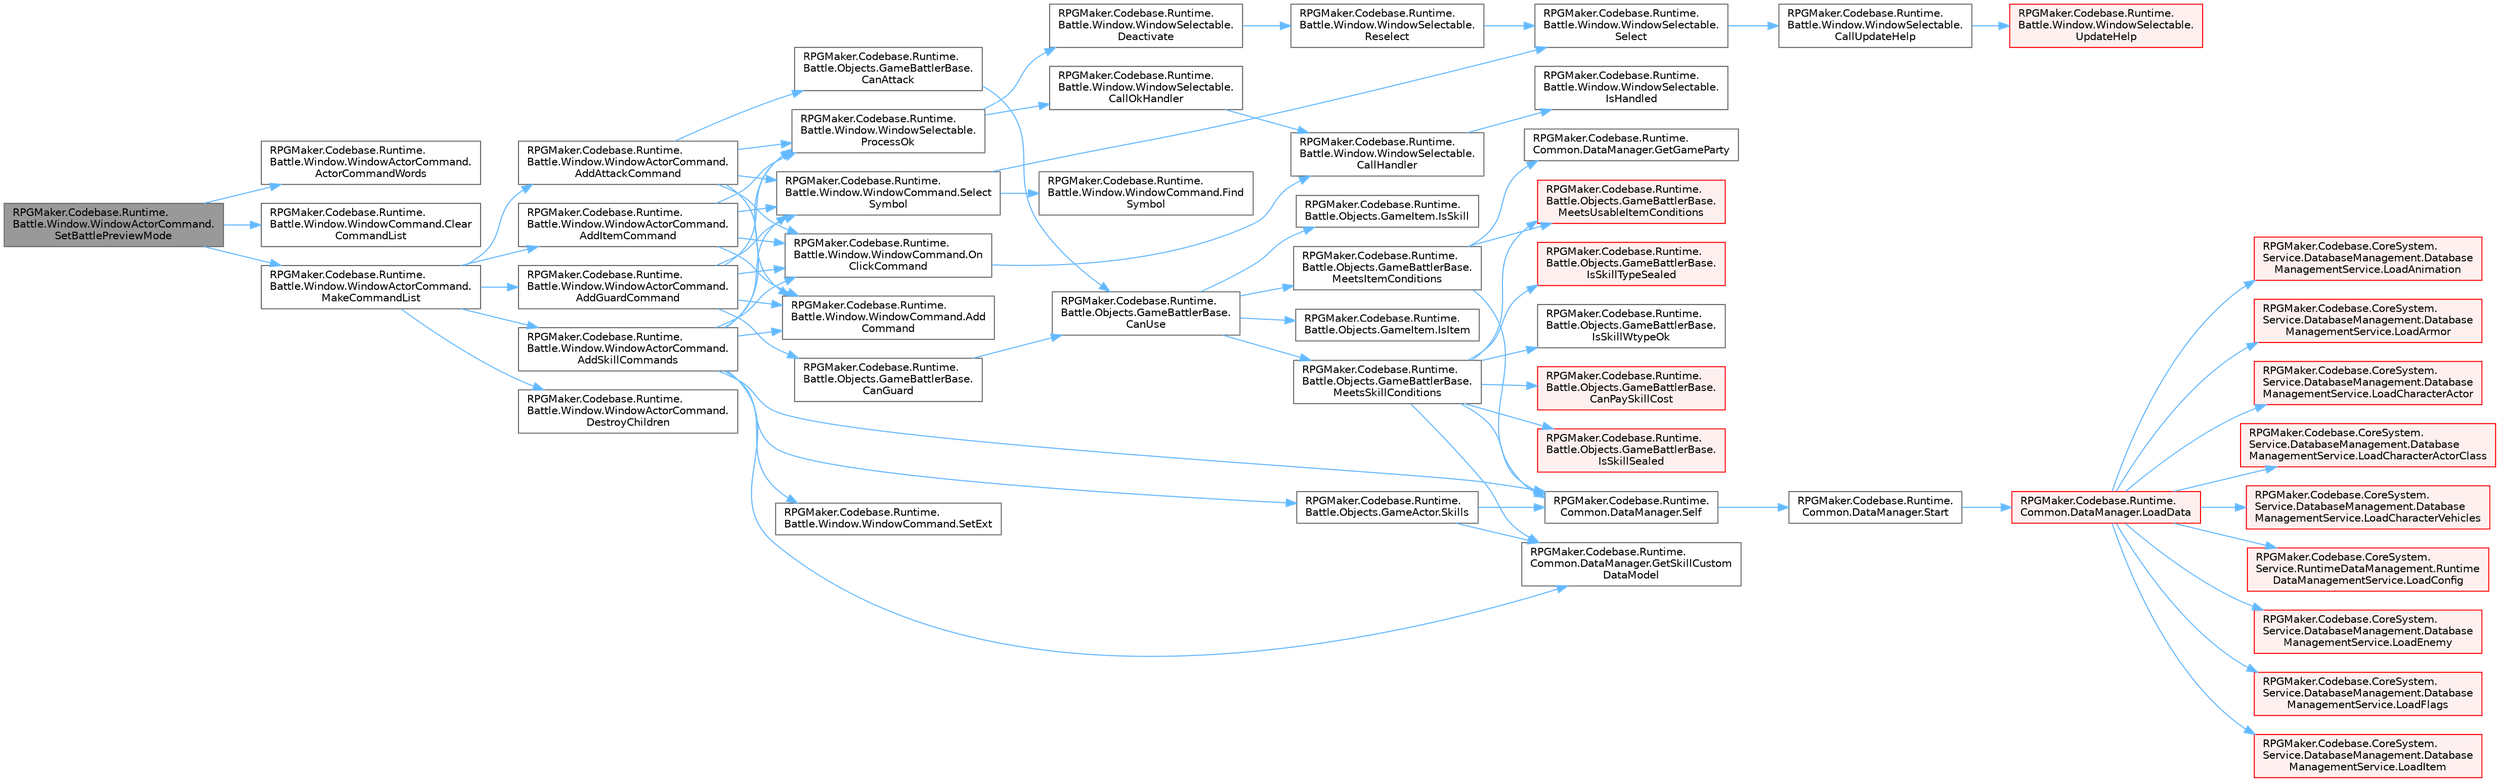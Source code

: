 digraph "RPGMaker.Codebase.Runtime.Battle.Window.WindowActorCommand.SetBattlePreviewMode"
{
 // LATEX_PDF_SIZE
  bgcolor="transparent";
  edge [fontname=Helvetica,fontsize=10,labelfontname=Helvetica,labelfontsize=10];
  node [fontname=Helvetica,fontsize=10,shape=box,height=0.2,width=0.4];
  rankdir="LR";
  Node1 [id="Node000001",label="RPGMaker.Codebase.Runtime.\lBattle.Window.WindowActorCommand.\lSetBattlePreviewMode",height=0.2,width=0.4,color="gray40", fillcolor="grey60", style="filled", fontcolor="black",tooltip=" "];
  Node1 -> Node2 [id="edge1_Node000001_Node000002",color="steelblue1",style="solid",tooltip=" "];
  Node2 [id="Node000002",label="RPGMaker.Codebase.Runtime.\lBattle.Window.WindowActorCommand.\lActorCommandWords",height=0.2,width=0.4,color="grey40", fillcolor="white", style="filled",URL="$d3/d67/class_r_p_g_maker_1_1_codebase_1_1_runtime_1_1_battle_1_1_window_1_1_window_actor_command.html#a53b27251a4f38b86e2caf105a5e1517a",tooltip="各コマンドのローカライズ"];
  Node1 -> Node3 [id="edge2_Node000001_Node000003",color="steelblue1",style="solid",tooltip=" "];
  Node3 [id="Node000003",label="RPGMaker.Codebase.Runtime.\lBattle.Window.WindowCommand.Clear\lCommandList",height=0.2,width=0.4,color="grey40", fillcolor="white", style="filled",URL="$da/dbf/class_r_p_g_maker_1_1_codebase_1_1_runtime_1_1_battle_1_1_window_1_1_window_command.html#a6ac9575656a559581c0b10a0c50d8bbd",tooltip="リストの初期化"];
  Node1 -> Node4 [id="edge3_Node000001_Node000004",color="steelblue1",style="solid",tooltip=" "];
  Node4 [id="Node000004",label="RPGMaker.Codebase.Runtime.\lBattle.Window.WindowActorCommand.\lMakeCommandList",height=0.2,width=0.4,color="grey40", fillcolor="white", style="filled",URL="$d3/d67/class_r_p_g_maker_1_1_codebase_1_1_runtime_1_1_battle_1_1_window_1_1_window_actor_command.html#a298dd0d3f28c993adc12e6822748ec38",tooltip="メニューに全項目を追加。 個々の追加は addCommand で行っている"];
  Node4 -> Node5 [id="edge4_Node000004_Node000005",color="steelblue1",style="solid",tooltip=" "];
  Node5 [id="Node000005",label="RPGMaker.Codebase.Runtime.\lBattle.Window.WindowActorCommand.\lAddAttackCommand",height=0.2,width=0.4,color="grey40", fillcolor="white", style="filled",URL="$d3/d67/class_r_p_g_maker_1_1_codebase_1_1_runtime_1_1_battle_1_1_window_1_1_window_actor_command.html#a4ef3db7e9a38abc4427af10ec572647c",tooltip="[攻撃]コマンドを追加"];
  Node5 -> Node6 [id="edge5_Node000005_Node000006",color="steelblue1",style="solid",tooltip=" "];
  Node6 [id="Node000006",label="RPGMaker.Codebase.Runtime.\lBattle.Window.WindowCommand.Add\lCommand",height=0.2,width=0.4,color="grey40", fillcolor="white", style="filled",URL="$da/dbf/class_r_p_g_maker_1_1_codebase_1_1_runtime_1_1_battle_1_1_window_1_1_window_command.html#abd566544a9cf1fdbd322268f349b39f2",tooltip="コマンド項目を追加"];
  Node5 -> Node7 [id="edge6_Node000005_Node000007",color="steelblue1",style="solid",tooltip=" "];
  Node7 [id="Node000007",label="RPGMaker.Codebase.Runtime.\lBattle.Objects.GameBattlerBase.\lCanAttack",height=0.2,width=0.4,color="grey40", fillcolor="white", style="filled",URL="$d2/d70/class_r_p_g_maker_1_1_codebase_1_1_runtime_1_1_battle_1_1_objects_1_1_game_battler_base.html#aa21664f3457c012e9d770746f30de3c8",tooltip="攻撃可能か"];
  Node7 -> Node8 [id="edge7_Node000007_Node000008",color="steelblue1",style="solid",tooltip=" "];
  Node8 [id="Node000008",label="RPGMaker.Codebase.Runtime.\lBattle.Objects.GameBattlerBase.\lCanUse",height=0.2,width=0.4,color="grey40", fillcolor="white", style="filled",URL="$d2/d70/class_r_p_g_maker_1_1_codebase_1_1_runtime_1_1_battle_1_1_objects_1_1_game_battler_base.html#a02180d1225721cb4f62f9cb6943a6862",tooltip="指定アイテムを使用可能か"];
  Node8 -> Node9 [id="edge8_Node000008_Node000009",color="steelblue1",style="solid",tooltip=" "];
  Node9 [id="Node000009",label="RPGMaker.Codebase.Runtime.\lBattle.Objects.GameItem.IsItem",height=0.2,width=0.4,color="grey40", fillcolor="white", style="filled",URL="$df/d31/class_r_p_g_maker_1_1_codebase_1_1_runtime_1_1_battle_1_1_objects_1_1_game_item.html#a35f76cfeaf6620da70f61d673ea7b817",tooltip="アイテムか"];
  Node8 -> Node10 [id="edge9_Node000008_Node000010",color="steelblue1",style="solid",tooltip=" "];
  Node10 [id="Node000010",label="RPGMaker.Codebase.Runtime.\lBattle.Objects.GameItem.IsSkill",height=0.2,width=0.4,color="grey40", fillcolor="white", style="filled",URL="$df/d31/class_r_p_g_maker_1_1_codebase_1_1_runtime_1_1_battle_1_1_objects_1_1_game_item.html#a8e1283e04e639debbf8bcf88527b5b71",tooltip="スキルか"];
  Node8 -> Node11 [id="edge10_Node000008_Node000011",color="steelblue1",style="solid",tooltip=" "];
  Node11 [id="Node000011",label="RPGMaker.Codebase.Runtime.\lBattle.Objects.GameBattlerBase.\lMeetsItemConditions",height=0.2,width=0.4,color="grey40", fillcolor="white", style="filled",URL="$d2/d70/class_r_p_g_maker_1_1_codebase_1_1_runtime_1_1_battle_1_1_objects_1_1_game_battler_base.html#ae73db2a04b164222bb70e03d357761d8",tooltip="指定アイテムが使用可能か"];
  Node11 -> Node12 [id="edge11_Node000011_Node000012",color="steelblue1",style="solid",tooltip=" "];
  Node12 [id="Node000012",label="RPGMaker.Codebase.Runtime.\lCommon.DataManager.GetGameParty",height=0.2,width=0.4,color="grey40", fillcolor="white", style="filled",URL="$d5/d08/class_r_p_g_maker_1_1_codebase_1_1_runtime_1_1_common_1_1_data_manager.html#a51ad2669c15aba611fa704eb84001f8c",tooltip=" "];
  Node11 -> Node13 [id="edge12_Node000011_Node000013",color="steelblue1",style="solid",tooltip=" "];
  Node13 [id="Node000013",label="RPGMaker.Codebase.Runtime.\lBattle.Objects.GameBattlerBase.\lMeetsUsableItemConditions",height=0.2,width=0.4,color="red", fillcolor="#FFF0F0", style="filled",URL="$d2/d70/class_r_p_g_maker_1_1_codebase_1_1_runtime_1_1_battle_1_1_objects_1_1_game_battler_base.html#aeffeda8e6cb625d746a8229ae5a7ff9f",tooltip="指定アイテムが使用可能か"];
  Node11 -> Node19 [id="edge13_Node000011_Node000019",color="steelblue1",style="solid",tooltip=" "];
  Node19 [id="Node000019",label="RPGMaker.Codebase.Runtime.\lCommon.DataManager.Self",height=0.2,width=0.4,color="grey40", fillcolor="white", style="filled",URL="$d5/d08/class_r_p_g_maker_1_1_codebase_1_1_runtime_1_1_common_1_1_data_manager.html#a8f0a40fd71fe0a873d1905e106299934",tooltip=" "];
  Node19 -> Node20 [id="edge14_Node000019_Node000020",color="steelblue1",style="solid",tooltip=" "];
  Node20 [id="Node000020",label="RPGMaker.Codebase.Runtime.\lCommon.DataManager.Start",height=0.2,width=0.4,color="grey40", fillcolor="white", style="filled",URL="$d5/d08/class_r_p_g_maker_1_1_codebase_1_1_runtime_1_1_common_1_1_data_manager.html#ace8f5b29b336a071e6383ecdbe0f85c5",tooltip=" "];
  Node20 -> Node21 [id="edge15_Node000020_Node000021",color="steelblue1",style="solid",tooltip=" "];
  Node21 [id="Node000021",label="RPGMaker.Codebase.Runtime.\lCommon.DataManager.LoadData",height=0.2,width=0.4,color="red", fillcolor="#FFF0F0", style="filled",URL="$d5/d08/class_r_p_g_maker_1_1_codebase_1_1_runtime_1_1_common_1_1_data_manager.html#a42e1175b0a1dc3a225503e007043dc86",tooltip=" "];
  Node21 -> Node22 [id="edge16_Node000021_Node000022",color="steelblue1",style="solid",tooltip=" "];
  Node22 [id="Node000022",label="RPGMaker.Codebase.CoreSystem.\lService.DatabaseManagement.Database\lManagementService.LoadAnimation",height=0.2,width=0.4,color="red", fillcolor="#FFF0F0", style="filled",URL="$db/db0/class_r_p_g_maker_1_1_codebase_1_1_core_system_1_1_service_1_1_database_management_1_1_database_management_service.html#a24090092bb5f0e3f1a7f6d136a10cd22",tooltip="😁 アニメーション読込"];
  Node21 -> Node24 [id="edge17_Node000021_Node000024",color="steelblue1",style="solid",tooltip=" "];
  Node24 [id="Node000024",label="RPGMaker.Codebase.CoreSystem.\lService.DatabaseManagement.Database\lManagementService.LoadArmor",height=0.2,width=0.4,color="red", fillcolor="#FFF0F0", style="filled",URL="$db/db0/class_r_p_g_maker_1_1_codebase_1_1_core_system_1_1_service_1_1_database_management_1_1_database_management_service.html#aa2e210bbbaf85d6ed1f74aa1170b786a",tooltip="😁 防具読込"];
  Node21 -> Node26 [id="edge18_Node000021_Node000026",color="steelblue1",style="solid",tooltip=" "];
  Node26 [id="Node000026",label="RPGMaker.Codebase.CoreSystem.\lService.DatabaseManagement.Database\lManagementService.LoadCharacterActor",height=0.2,width=0.4,color="red", fillcolor="#FFF0F0", style="filled",URL="$db/db0/class_r_p_g_maker_1_1_codebase_1_1_core_system_1_1_service_1_1_database_management_1_1_database_management_service.html#afa56ff9a916ba5265719f6be7f2330e2",tooltip="😁 キャラクター・アクター読込"];
  Node21 -> Node28 [id="edge19_Node000021_Node000028",color="steelblue1",style="solid",tooltip=" "];
  Node28 [id="Node000028",label="RPGMaker.Codebase.CoreSystem.\lService.DatabaseManagement.Database\lManagementService.LoadCharacterActorClass",height=0.2,width=0.4,color="red", fillcolor="#FFF0F0", style="filled",URL="$db/db0/class_r_p_g_maker_1_1_codebase_1_1_core_system_1_1_service_1_1_database_management_1_1_database_management_service.html#a83d7b02d93737cf99a9e1b670f8fe4ea",tooltip="😁 キャラクター・アクター・クラス読込"];
  Node21 -> Node30 [id="edge20_Node000021_Node000030",color="steelblue1",style="solid",tooltip=" "];
  Node30 [id="Node000030",label="RPGMaker.Codebase.CoreSystem.\lService.DatabaseManagement.Database\lManagementService.LoadCharacterVehicles",height=0.2,width=0.4,color="red", fillcolor="#FFF0F0", style="filled",URL="$db/db0/class_r_p_g_maker_1_1_codebase_1_1_core_system_1_1_service_1_1_database_management_1_1_database_management_service.html#a0b003a876f01ec9a754241a3df3836fc",tooltip="😁 キャラクターの乗り物読込"];
  Node21 -> Node32 [id="edge21_Node000021_Node000032",color="steelblue1",style="solid",tooltip=" "];
  Node32 [id="Node000032",label="RPGMaker.Codebase.CoreSystem.\lService.RuntimeDataManagement.Runtime\lDataManagementService.LoadConfig",height=0.2,width=0.4,color="red", fillcolor="#FFF0F0", style="filled",URL="$db/d7b/class_r_p_g_maker_1_1_codebase_1_1_core_system_1_1_service_1_1_runtime_data_management_1_1_runtime_data_management_service.html#a5d406eddf4f7129bc0a84639c9bffcbd",tooltip="😁 設定読込"];
  Node21 -> Node34 [id="edge22_Node000021_Node000034",color="steelblue1",style="solid",tooltip=" "];
  Node34 [id="Node000034",label="RPGMaker.Codebase.CoreSystem.\lService.DatabaseManagement.Database\lManagementService.LoadEnemy",height=0.2,width=0.4,color="red", fillcolor="#FFF0F0", style="filled",URL="$db/db0/class_r_p_g_maker_1_1_codebase_1_1_core_system_1_1_service_1_1_database_management_1_1_database_management_service.html#a56946e6c58a5ec0f4641533476d5982c",tooltip="😁 敵読込"];
  Node21 -> Node36 [id="edge23_Node000021_Node000036",color="steelblue1",style="solid",tooltip=" "];
  Node36 [id="Node000036",label="RPGMaker.Codebase.CoreSystem.\lService.DatabaseManagement.Database\lManagementService.LoadFlags",height=0.2,width=0.4,color="red", fillcolor="#FFF0F0", style="filled",URL="$db/db0/class_r_p_g_maker_1_1_codebase_1_1_core_system_1_1_service_1_1_database_management_1_1_database_management_service.html#a5eb2954667a7f994c25194d12c5a2602",tooltip="😁 フラグ読込"];
  Node21 -> Node40 [id="edge24_Node000021_Node000040",color="steelblue1",style="solid",tooltip=" "];
  Node40 [id="Node000040",label="RPGMaker.Codebase.CoreSystem.\lService.DatabaseManagement.Database\lManagementService.LoadItem",height=0.2,width=0.4,color="red", fillcolor="#FFF0F0", style="filled",URL="$db/db0/class_r_p_g_maker_1_1_codebase_1_1_core_system_1_1_service_1_1_database_management_1_1_database_management_service.html#a0447e9903c05f13e630c3523647e80a4",tooltip="😁 アイテム読込"];
  Node8 -> Node57 [id="edge25_Node000008_Node000057",color="steelblue1",style="solid",tooltip=" "];
  Node57 [id="Node000057",label="RPGMaker.Codebase.Runtime.\lBattle.Objects.GameBattlerBase.\lMeetsSkillConditions",height=0.2,width=0.4,color="grey40", fillcolor="white", style="filled",URL="$d2/d70/class_r_p_g_maker_1_1_codebase_1_1_runtime_1_1_battle_1_1_objects_1_1_game_battler_base.html#a90ef6e10bb3853b21d99011a91532be5",tooltip="指定スキルを使用可能か"];
  Node57 -> Node58 [id="edge26_Node000057_Node000058",color="steelblue1",style="solid",tooltip=" "];
  Node58 [id="Node000058",label="RPGMaker.Codebase.Runtime.\lBattle.Objects.GameBattlerBase.\lCanPaySkillCost",height=0.2,width=0.4,color="red", fillcolor="#FFF0F0", style="filled",URL="$d2/d70/class_r_p_g_maker_1_1_codebase_1_1_runtime_1_1_battle_1_1_objects_1_1_game_battler_base.html#a19d8ba90a7c10fbe329e75143edbb5d8",tooltip="指定スキルの動作可能か"];
  Node57 -> Node61 [id="edge27_Node000057_Node000061",color="steelblue1",style="solid",tooltip=" "];
  Node61 [id="Node000061",label="RPGMaker.Codebase.Runtime.\lCommon.DataManager.GetSkillCustom\lDataModel",height=0.2,width=0.4,color="grey40", fillcolor="white", style="filled",URL="$d5/d08/class_r_p_g_maker_1_1_codebase_1_1_runtime_1_1_common_1_1_data_manager.html#ac155884922972284514d23ccb2aeee86",tooltip=" "];
  Node57 -> Node62 [id="edge28_Node000057_Node000062",color="steelblue1",style="solid",tooltip=" "];
  Node62 [id="Node000062",label="RPGMaker.Codebase.Runtime.\lBattle.Objects.GameBattlerBase.\lIsSkillSealed",height=0.2,width=0.4,color="red", fillcolor="#FFF0F0", style="filled",URL="$d2/d70/class_r_p_g_maker_1_1_codebase_1_1_runtime_1_1_battle_1_1_objects_1_1_game_battler_base.html#aaf86d2a993c5f6d21a113820a516012f",tooltip="指定スキルタイプが[スキル - スキル封印]か"];
  Node57 -> Node68 [id="edge29_Node000057_Node000068",color="steelblue1",style="solid",tooltip=" "];
  Node68 [id="Node000068",label="RPGMaker.Codebase.Runtime.\lBattle.Objects.GameBattlerBase.\lIsSkillTypeSealed",height=0.2,width=0.4,color="red", fillcolor="#FFF0F0", style="filled",URL="$d2/d70/class_r_p_g_maker_1_1_codebase_1_1_runtime_1_1_battle_1_1_objects_1_1_game_battler_base.html#a78483090c3dc1a1dfda94d633c3fad2a",tooltip="指定スキルタイプが [スキル - スキルタイプ封印]されているか"];
  Node57 -> Node69 [id="edge30_Node000057_Node000069",color="steelblue1",style="solid",tooltip=" "];
  Node69 [id="Node000069",label="RPGMaker.Codebase.Runtime.\lBattle.Objects.GameBattlerBase.\lIsSkillWtypeOk",height=0.2,width=0.4,color="grey40", fillcolor="white", style="filled",URL="$d2/d70/class_r_p_g_maker_1_1_codebase_1_1_runtime_1_1_battle_1_1_objects_1_1_game_battler_base.html#a0c48f36143070e04e34fc4b8c2ebeabd",tooltip="指定スキルの発動条件に合う装備をしているか"];
  Node57 -> Node13 [id="edge31_Node000057_Node000013",color="steelblue1",style="solid",tooltip=" "];
  Node57 -> Node19 [id="edge32_Node000057_Node000019",color="steelblue1",style="solid",tooltip=" "];
  Node5 -> Node70 [id="edge33_Node000005_Node000070",color="steelblue1",style="solid",tooltip=" "];
  Node70 [id="Node000070",label="RPGMaker.Codebase.Runtime.\lBattle.Window.WindowCommand.On\lClickCommand",height=0.2,width=0.4,color="grey40", fillcolor="white", style="filled",URL="$da/dbf/class_r_p_g_maker_1_1_codebase_1_1_runtime_1_1_battle_1_1_window_1_1_window_command.html#abfe11db1b46b9086650d961b08bea24d",tooltip="クリック時の処理"];
  Node70 -> Node71 [id="edge34_Node000070_Node000071",color="steelblue1",style="solid",tooltip=" "];
  Node71 [id="Node000071",label="RPGMaker.Codebase.Runtime.\lBattle.Window.WindowSelectable.\lCallHandler",height=0.2,width=0.4,color="grey40", fillcolor="white", style="filled",URL="$dd/d48/class_r_p_g_maker_1_1_codebase_1_1_runtime_1_1_battle_1_1_window_1_1_window_selectable.html#a991830332c06ddefbd7a9e856a122825",tooltip="指定したハンドラを呼ぶ"];
  Node71 -> Node72 [id="edge35_Node000071_Node000072",color="steelblue1",style="solid",tooltip=" "];
  Node72 [id="Node000072",label="RPGMaker.Codebase.Runtime.\lBattle.Window.WindowSelectable.\lIsHandled",height=0.2,width=0.4,color="grey40", fillcolor="white", style="filled",URL="$dd/d48/class_r_p_g_maker_1_1_codebase_1_1_runtime_1_1_battle_1_1_window_1_1_window_selectable.html#ab4f01a41d06217ddc9bf483166a6e611",tooltip="指定されたハンドラが利用可能か"];
  Node5 -> Node73 [id="edge36_Node000005_Node000073",color="steelblue1",style="solid",tooltip=" "];
  Node73 [id="Node000073",label="RPGMaker.Codebase.Runtime.\lBattle.Window.WindowSelectable.\lProcessOk",height=0.2,width=0.4,color="grey40", fillcolor="white", style="filled",URL="$dd/d48/class_r_p_g_maker_1_1_codebase_1_1_runtime_1_1_battle_1_1_window_1_1_window_selectable.html#a17fb737797bdd6a27ed96be2c129cc58",tooltip="OKの処理"];
  Node73 -> Node74 [id="edge37_Node000073_Node000074",color="steelblue1",style="solid",tooltip=" "];
  Node74 [id="Node000074",label="RPGMaker.Codebase.Runtime.\lBattle.Window.WindowSelectable.\lCallOkHandler",height=0.2,width=0.4,color="grey40", fillcolor="white", style="filled",URL="$dd/d48/class_r_p_g_maker_1_1_codebase_1_1_runtime_1_1_battle_1_1_window_1_1_window_selectable.html#af3e5620ec06c10a690801ffcb4719011",tooltip="OKのハンドラを呼ぶ"];
  Node74 -> Node71 [id="edge38_Node000074_Node000071",color="steelblue1",style="solid",tooltip=" "];
  Node73 -> Node75 [id="edge39_Node000073_Node000075",color="steelblue1",style="solid",tooltip=" "];
  Node75 [id="Node000075",label="RPGMaker.Codebase.Runtime.\lBattle.Window.WindowSelectable.\lDeactivate",height=0.2,width=0.4,color="grey40", fillcolor="white", style="filled",URL="$dd/d48/class_r_p_g_maker_1_1_codebase_1_1_runtime_1_1_battle_1_1_window_1_1_window_selectable.html#a24e507f191e38d818b8b39d33054e689",tooltip="非アクティブにする"];
  Node75 -> Node76 [id="edge40_Node000075_Node000076",color="steelblue1",style="solid",tooltip=" "];
  Node76 [id="Node000076",label="RPGMaker.Codebase.Runtime.\lBattle.Window.WindowSelectable.\lReselect",height=0.2,width=0.4,color="grey40", fillcolor="white", style="filled",URL="$dd/d48/class_r_p_g_maker_1_1_codebase_1_1_runtime_1_1_battle_1_1_window_1_1_window_selectable.html#af7568e15ea2da07d708c1563466b47e7",tooltip="項目の再選択"];
  Node76 -> Node77 [id="edge41_Node000076_Node000077",color="steelblue1",style="solid",tooltip=" "];
  Node77 [id="Node000077",label="RPGMaker.Codebase.Runtime.\lBattle.Window.WindowSelectable.\lSelect",height=0.2,width=0.4,color="grey40", fillcolor="white", style="filled",URL="$dd/d48/class_r_p_g_maker_1_1_codebase_1_1_runtime_1_1_battle_1_1_window_1_1_window_selectable.html#a8ba5cef6de0c004bbfa758250e4d8c1c",tooltip="指定した番号の項目を選択"];
  Node77 -> Node78 [id="edge42_Node000077_Node000078",color="steelblue1",style="solid",tooltip=" "];
  Node78 [id="Node000078",label="RPGMaker.Codebase.Runtime.\lBattle.Window.WindowSelectable.\lCallUpdateHelp",height=0.2,width=0.4,color="grey40", fillcolor="white", style="filled",URL="$dd/d48/class_r_p_g_maker_1_1_codebase_1_1_runtime_1_1_battle_1_1_window_1_1_window_selectable.html#a6f1a9097d848624fce0bbec107eb9964",tooltip="ヘルプのアップデートを呼ぶ"];
  Node78 -> Node79 [id="edge43_Node000078_Node000079",color="steelblue1",style="solid",tooltip=" "];
  Node79 [id="Node000079",label="RPGMaker.Codebase.Runtime.\lBattle.Window.WindowSelectable.\lUpdateHelp",height=0.2,width=0.4,color="red", fillcolor="#FFF0F0", style="filled",URL="$dd/d48/class_r_p_g_maker_1_1_codebase_1_1_runtime_1_1_battle_1_1_window_1_1_window_selectable.html#a15953e39b7c68d748b8b8fc7e17624b8",tooltip="ヘルプウィンドウをアップデート"];
  Node5 -> Node83 [id="edge44_Node000005_Node000083",color="steelblue1",style="solid",tooltip=" "];
  Node83 [id="Node000083",label="RPGMaker.Codebase.Runtime.\lBattle.Window.WindowCommand.Select\lSymbol",height=0.2,width=0.4,color="grey40", fillcolor="white", style="filled",URL="$da/dbf/class_r_p_g_maker_1_1_codebase_1_1_runtime_1_1_battle_1_1_window_1_1_window_command.html#a1e7012798792b2b13ea91f2fc15c56b7",tooltip="指定シンボルに従ってコマンド項目を選択"];
  Node83 -> Node84 [id="edge45_Node000083_Node000084",color="steelblue1",style="solid",tooltip=" "];
  Node84 [id="Node000084",label="RPGMaker.Codebase.Runtime.\lBattle.Window.WindowCommand.Find\lSymbol",height=0.2,width=0.4,color="grey40", fillcolor="white", style="filled",URL="$da/dbf/class_r_p_g_maker_1_1_codebase_1_1_runtime_1_1_battle_1_1_window_1_1_window_command.html#ac194e04a6f5e6f709c719f5775c3ae06",tooltip="指定されたシンボルをもつコマンド項目の番号を返す"];
  Node83 -> Node77 [id="edge46_Node000083_Node000077",color="steelblue1",style="solid",tooltip=" "];
  Node4 -> Node85 [id="edge47_Node000004_Node000085",color="steelblue1",style="solid",tooltip=" "];
  Node85 [id="Node000085",label="RPGMaker.Codebase.Runtime.\lBattle.Window.WindowActorCommand.\lAddGuardCommand",height=0.2,width=0.4,color="grey40", fillcolor="white", style="filled",URL="$d3/d67/class_r_p_g_maker_1_1_codebase_1_1_runtime_1_1_battle_1_1_window_1_1_window_actor_command.html#a6d117e90b15fa8e5f946d575b851ab93",tooltip="[防御]コマンドを追加"];
  Node85 -> Node6 [id="edge48_Node000085_Node000006",color="steelblue1",style="solid",tooltip=" "];
  Node85 -> Node86 [id="edge49_Node000085_Node000086",color="steelblue1",style="solid",tooltip=" "];
  Node86 [id="Node000086",label="RPGMaker.Codebase.Runtime.\lBattle.Objects.GameBattlerBase.\lCanGuard",height=0.2,width=0.4,color="grey40", fillcolor="white", style="filled",URL="$d2/d70/class_r_p_g_maker_1_1_codebase_1_1_runtime_1_1_battle_1_1_objects_1_1_game_battler_base.html#aa875d83ef99e67a04c108b1a7d841492",tooltip="防御可能か"];
  Node86 -> Node8 [id="edge50_Node000086_Node000008",color="steelblue1",style="solid",tooltip=" "];
  Node85 -> Node70 [id="edge51_Node000085_Node000070",color="steelblue1",style="solid",tooltip=" "];
  Node85 -> Node73 [id="edge52_Node000085_Node000073",color="steelblue1",style="solid",tooltip=" "];
  Node85 -> Node83 [id="edge53_Node000085_Node000083",color="steelblue1",style="solid",tooltip=" "];
  Node4 -> Node87 [id="edge54_Node000004_Node000087",color="steelblue1",style="solid",tooltip=" "];
  Node87 [id="Node000087",label="RPGMaker.Codebase.Runtime.\lBattle.Window.WindowActorCommand.\lAddItemCommand",height=0.2,width=0.4,color="grey40", fillcolor="white", style="filled",URL="$d3/d67/class_r_p_g_maker_1_1_codebase_1_1_runtime_1_1_battle_1_1_window_1_1_window_actor_command.html#a6ad6d34477d05c760b4fe4d7f10c597a",tooltip="[アイテム]コマンドを追加"];
  Node87 -> Node6 [id="edge55_Node000087_Node000006",color="steelblue1",style="solid",tooltip=" "];
  Node87 -> Node70 [id="edge56_Node000087_Node000070",color="steelblue1",style="solid",tooltip=" "];
  Node87 -> Node73 [id="edge57_Node000087_Node000073",color="steelblue1",style="solid",tooltip=" "];
  Node87 -> Node83 [id="edge58_Node000087_Node000083",color="steelblue1",style="solid",tooltip=" "];
  Node4 -> Node88 [id="edge59_Node000004_Node000088",color="steelblue1",style="solid",tooltip=" "];
  Node88 [id="Node000088",label="RPGMaker.Codebase.Runtime.\lBattle.Window.WindowActorCommand.\lAddSkillCommands",height=0.2,width=0.4,color="grey40", fillcolor="white", style="filled",URL="$d3/d67/class_r_p_g_maker_1_1_codebase_1_1_runtime_1_1_battle_1_1_window_1_1_window_actor_command.html#aa51ed548df5ac86e06303f5d3a6671c1",tooltip="[スキル]コマンドを追加"];
  Node88 -> Node6 [id="edge60_Node000088_Node000006",color="steelblue1",style="solid",tooltip=" "];
  Node88 -> Node61 [id="edge61_Node000088_Node000061",color="steelblue1",style="solid",tooltip=" "];
  Node88 -> Node70 [id="edge62_Node000088_Node000070",color="steelblue1",style="solid",tooltip=" "];
  Node88 -> Node73 [id="edge63_Node000088_Node000073",color="steelblue1",style="solid",tooltip=" "];
  Node88 -> Node83 [id="edge64_Node000088_Node000083",color="steelblue1",style="solid",tooltip=" "];
  Node88 -> Node19 [id="edge65_Node000088_Node000019",color="steelblue1",style="solid",tooltip=" "];
  Node88 -> Node89 [id="edge66_Node000088_Node000089",color="steelblue1",style="solid",tooltip=" "];
  Node89 [id="Node000089",label="RPGMaker.Codebase.Runtime.\lBattle.Window.WindowCommand.SetExt",height=0.2,width=0.4,color="grey40", fillcolor="white", style="filled",URL="$da/dbf/class_r_p_g_maker_1_1_codebase_1_1_runtime_1_1_battle_1_1_window_1_1_window_command.html#a51c6f9894a918642f92020ad1e073edc",tooltip="現在のコマンド項目の追加情報を設定"];
  Node88 -> Node90 [id="edge67_Node000088_Node000090",color="steelblue1",style="solid",tooltip=" "];
  Node90 [id="Node000090",label="RPGMaker.Codebase.Runtime.\lBattle.Objects.GameActor.Skills",height=0.2,width=0.4,color="grey40", fillcolor="white", style="filled",URL="$db/dfc/class_r_p_g_maker_1_1_codebase_1_1_runtime_1_1_battle_1_1_objects_1_1_game_actor.html#a9d2a5daef74ba39b341fe8ce35e4a71f",tooltip="😁 [スキル]の配列"];
  Node90 -> Node61 [id="edge68_Node000090_Node000061",color="steelblue1",style="solid",tooltip=" "];
  Node90 -> Node19 [id="edge69_Node000090_Node000019",color="steelblue1",style="solid",tooltip=" "];
  Node4 -> Node91 [id="edge70_Node000004_Node000091",color="steelblue1",style="solid",tooltip=" "];
  Node91 [id="Node000091",label="RPGMaker.Codebase.Runtime.\lBattle.Window.WindowActorCommand.\lDestroyChildren",height=0.2,width=0.4,color="grey40", fillcolor="white", style="filled",URL="$d3/d67/class_r_p_g_maker_1_1_codebase_1_1_runtime_1_1_battle_1_1_window_1_1_window_actor_command.html#a77263e48a69323ef13ce22b23c23f609",tooltip=" "];
}
